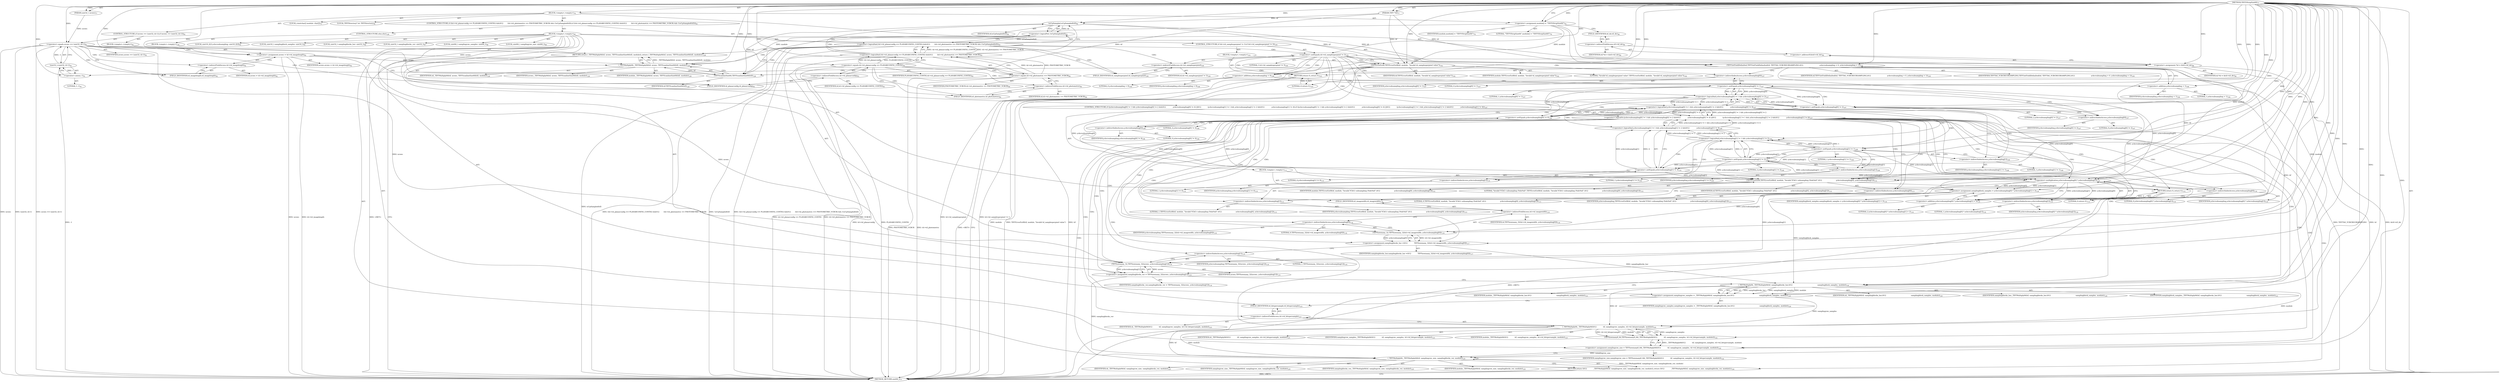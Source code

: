 digraph "TIFFVStripSize64" {  
"11033" [label = <(METHOD,TIFFVStripSize64)<SUB>77</SUB>> ]
"11034" [label = <(PARAM,TIFF *tif)<SUB>77</SUB>> ]
"11035" [label = <(PARAM,uint32_t nrows)<SUB>77</SUB>> ]
"11036" [label = <(BLOCK,&lt;empty&gt;,&lt;empty&gt;)<SUB>78</SUB>> ]
"11037" [label = <(LOCAL,constchar[] module: char[])<SUB>79</SUB>> ]
"11038" [label = <(&lt;operator&gt;.assignment,module[] = &quot;TIFFVStripSize64&quot;)<SUB>79</SUB>> ]
"11039" [label = <(IDENTIFIER,module,module[] = &quot;TIFFVStripSize64&quot;)<SUB>79</SUB>> ]
"11040" [label = <(LITERAL,&quot;TIFFVStripSize64&quot;,module[] = &quot;TIFFVStripSize64&quot;)<SUB>79</SUB>> ]
"11041" [label = <(LOCAL,TIFFDirectory* td: TIFFDirectory)<SUB>80</SUB>> ]
"11042" [label = <(&lt;operator&gt;.assignment,*td = &amp;tif-&gt;tif_dir)<SUB>80</SUB>> ]
"11043" [label = <(IDENTIFIER,td,*td = &amp;tif-&gt;tif_dir)<SUB>80</SUB>> ]
"11044" [label = <(&lt;operator&gt;.addressOf,&amp;tif-&gt;tif_dir)<SUB>80</SUB>> ]
"11045" [label = <(&lt;operator&gt;.indirectFieldAccess,tif-&gt;tif_dir)<SUB>80</SUB>> ]
"11046" [label = <(IDENTIFIER,tif,*td = &amp;tif-&gt;tif_dir)<SUB>80</SUB>> ]
"11047" [label = <(FIELD_IDENTIFIER,tif_dir,tif_dir)<SUB>80</SUB>> ]
"11048" [label = <(CONTROL_STRUCTURE,if (nrows == (uint32_t)(-1)),if (nrows == (uint32_t)(-1)))<SUB>81</SUB>> ]
"11049" [label = <(&lt;operator&gt;.equals,nrows == (uint32_t)(-1))<SUB>81</SUB>> ]
"11050" [label = <(IDENTIFIER,nrows,nrows == (uint32_t)(-1))<SUB>81</SUB>> ]
"11051" [label = <(uint32_t,(uint32_t)(-1))<SUB>81</SUB>> ]
"11052" [label = <(&lt;operator&gt;.minus,-1)<SUB>81</SUB>> ]
"11053" [label = <(LITERAL,1,-1)<SUB>81</SUB>> ]
"11054" [label = <(BLOCK,&lt;empty&gt;,&lt;empty&gt;)<SUB>82</SUB>> ]
"11055" [label = <(&lt;operator&gt;.assignment,nrows = td-&gt;td_imagelength)<SUB>82</SUB>> ]
"11056" [label = <(IDENTIFIER,nrows,nrows = td-&gt;td_imagelength)<SUB>82</SUB>> ]
"11057" [label = <(&lt;operator&gt;.indirectFieldAccess,td-&gt;td_imagelength)<SUB>82</SUB>> ]
"11058" [label = <(IDENTIFIER,td,nrows = td-&gt;td_imagelength)<SUB>82</SUB>> ]
"11059" [label = <(FIELD_IDENTIFIER,td_imagelength,td_imagelength)<SUB>82</SUB>> ]
"11060" [label = <(CONTROL_STRUCTURE,if ((td-&gt;td_planarconfig == PLANARCONFIG_CONTIG) &amp;&amp;\012        (td-&gt;td_photometric == PHOTOMETRIC_YCBCR) &amp;&amp; (!isUpSampled(tif))),if ((td-&gt;td_planarconfig == PLANARCONFIG_CONTIG) &amp;&amp;\012        (td-&gt;td_photometric == PHOTOMETRIC_YCBCR) &amp;&amp; (!isUpSampled(tif))))<SUB>83</SUB>> ]
"11061" [label = <(&lt;operator&gt;.logicalAnd,(td-&gt;td_planarconfig == PLANARCONFIG_CONTIG) &amp;&amp;\012        (td-&gt;td_photometric == PHOTOMETRIC_YCBCR) &amp;&amp; (!isUpSampled(tif)))<SUB>83</SUB>> ]
"11062" [label = <(&lt;operator&gt;.logicalAnd,(td-&gt;td_planarconfig == PLANARCONFIG_CONTIG) &amp;&amp;\012        (td-&gt;td_photometric == PHOTOMETRIC_YCBCR))<SUB>83</SUB>> ]
"11063" [label = <(&lt;operator&gt;.equals,td-&gt;td_planarconfig == PLANARCONFIG_CONTIG)<SUB>83</SUB>> ]
"11064" [label = <(&lt;operator&gt;.indirectFieldAccess,td-&gt;td_planarconfig)<SUB>83</SUB>> ]
"11065" [label = <(IDENTIFIER,td,td-&gt;td_planarconfig == PLANARCONFIG_CONTIG)<SUB>83</SUB>> ]
"11066" [label = <(FIELD_IDENTIFIER,td_planarconfig,td_planarconfig)<SUB>83</SUB>> ]
"11067" [label = <(IDENTIFIER,PLANARCONFIG_CONTIG,td-&gt;td_planarconfig == PLANARCONFIG_CONTIG)<SUB>83</SUB>> ]
"11068" [label = <(&lt;operator&gt;.equals,td-&gt;td_photometric == PHOTOMETRIC_YCBCR)<SUB>84</SUB>> ]
"11069" [label = <(&lt;operator&gt;.indirectFieldAccess,td-&gt;td_photometric)<SUB>84</SUB>> ]
"11070" [label = <(IDENTIFIER,td,td-&gt;td_photometric == PHOTOMETRIC_YCBCR)<SUB>84</SUB>> ]
"11071" [label = <(FIELD_IDENTIFIER,td_photometric,td_photometric)<SUB>84</SUB>> ]
"11072" [label = <(IDENTIFIER,PHOTOMETRIC_YCBCR,td-&gt;td_photometric == PHOTOMETRIC_YCBCR)<SUB>84</SUB>> ]
"11073" [label = <(&lt;operator&gt;.logicalNot,!isUpSampled(tif))<SUB>84</SUB>> ]
"11074" [label = <(isUpSampled,isUpSampled(tif))<SUB>84</SUB>> ]
"11075" [label = <(IDENTIFIER,tif,isUpSampled(tif))<SUB>84</SUB>> ]
"11076" [label = <(BLOCK,&lt;empty&gt;,&lt;empty&gt;)<SUB>85</SUB>> ]
"11077" [label = <(LOCAL,uint16_t[2] ycbcrsubsampling: uint16_t[2])<SUB>94</SUB>> ]
"11078" [label = <(LOCAL,uint16_t samplingblock_samples: uint16_t)<SUB>95</SUB>> ]
"11079" [label = <(LOCAL,uint32_t samplingblocks_hor: uint32_t)<SUB>96</SUB>> ]
"11080" [label = <(LOCAL,uint32_t samplingblocks_ver: uint32_t)<SUB>97</SUB>> ]
"11081" [label = <(LOCAL,uint64_t samplingrow_samples: uint64_t)<SUB>98</SUB>> ]
"11082" [label = <(LOCAL,uint64_t samplingrow_size: uint64_t)<SUB>99</SUB>> ]
"11083" [label = <(CONTROL_STRUCTURE,if (td-&gt;td_samplesperpixel != 3),if (td-&gt;td_samplesperpixel != 3))<SUB>100</SUB>> ]
"11084" [label = <(&lt;operator&gt;.notEquals,td-&gt;td_samplesperpixel != 3)<SUB>100</SUB>> ]
"11085" [label = <(&lt;operator&gt;.indirectFieldAccess,td-&gt;td_samplesperpixel)<SUB>100</SUB>> ]
"11086" [label = <(IDENTIFIER,td,td-&gt;td_samplesperpixel != 3)<SUB>100</SUB>> ]
"11087" [label = <(FIELD_IDENTIFIER,td_samplesperpixel,td_samplesperpixel)<SUB>100</SUB>> ]
"11088" [label = <(LITERAL,3,td-&gt;td_samplesperpixel != 3)<SUB>100</SUB>> ]
"11089" [label = <(BLOCK,&lt;empty&gt;,&lt;empty&gt;)<SUB>101</SUB>> ]
"11090" [label = <(TIFFErrorExtR,TIFFErrorExtR(tif, module, &quot;Invalid td_samplesperpixel value&quot;))<SUB>102</SUB>> ]
"11091" [label = <(IDENTIFIER,tif,TIFFErrorExtR(tif, module, &quot;Invalid td_samplesperpixel value&quot;))<SUB>102</SUB>> ]
"11092" [label = <(IDENTIFIER,module,TIFFErrorExtR(tif, module, &quot;Invalid td_samplesperpixel value&quot;))<SUB>102</SUB>> ]
"11093" [label = <(LITERAL,&quot;Invalid td_samplesperpixel value&quot;,TIFFErrorExtR(tif, module, &quot;Invalid td_samplesperpixel value&quot;))<SUB>102</SUB>> ]
"11094" [label = <(RETURN,return 0;,return 0;)<SUB>103</SUB>> ]
"11095" [label = <(LITERAL,0,return 0;)<SUB>103</SUB>> ]
"11096" [label = <(TIFFGetFieldDefaulted,TIFFGetFieldDefaulted(tif, TIFFTAG_YCBCRSUBSAMPLING,\012                              ycbcrsubsampling + 0, ycbcrsubsampling + 1))<SUB>105</SUB>> ]
"11097" [label = <(IDENTIFIER,tif,TIFFGetFieldDefaulted(tif, TIFFTAG_YCBCRSUBSAMPLING,\012                              ycbcrsubsampling + 0, ycbcrsubsampling + 1))<SUB>105</SUB>> ]
"11098" [label = <(IDENTIFIER,TIFFTAG_YCBCRSUBSAMPLING,TIFFGetFieldDefaulted(tif, TIFFTAG_YCBCRSUBSAMPLING,\012                              ycbcrsubsampling + 0, ycbcrsubsampling + 1))<SUB>105</SUB>> ]
"11099" [label = <(&lt;operator&gt;.addition,ycbcrsubsampling + 0)<SUB>106</SUB>> ]
"11100" [label = <(IDENTIFIER,ycbcrsubsampling,ycbcrsubsampling + 0)<SUB>106</SUB>> ]
"11101" [label = <(LITERAL,0,ycbcrsubsampling + 0)<SUB>106</SUB>> ]
"11102" [label = <(&lt;operator&gt;.addition,ycbcrsubsampling + 1)<SUB>106</SUB>> ]
"11103" [label = <(IDENTIFIER,ycbcrsubsampling,ycbcrsubsampling + 1)<SUB>106</SUB>> ]
"11104" [label = <(LITERAL,1,ycbcrsubsampling + 1)<SUB>106</SUB>> ]
"11105" [label = <(CONTROL_STRUCTURE,if ((ycbcrsubsampling[0] != 1 &amp;&amp; ycbcrsubsampling[0] != 2 &amp;&amp;\012             ycbcrsubsampling[0] != 4) ||\012            (ycbcrsubsampling[1] != 1 &amp;&amp; ycbcrsubsampling[1] != 2 &amp;&amp;\012             ycbcrsubsampling[1] != 4)),if ((ycbcrsubsampling[0] != 1 &amp;&amp; ycbcrsubsampling[0] != 2 &amp;&amp;\012             ycbcrsubsampling[0] != 4) ||\012            (ycbcrsubsampling[1] != 1 &amp;&amp; ycbcrsubsampling[1] != 2 &amp;&amp;\012             ycbcrsubsampling[1] != 4)))<SUB>107</SUB>> ]
"11106" [label = <(&lt;operator&gt;.logicalOr,(ycbcrsubsampling[0] != 1 &amp;&amp; ycbcrsubsampling[0] != 2 &amp;&amp;\012             ycbcrsubsampling[0] != 4) ||\012            (ycbcrsubsampling[1] != 1 &amp;&amp; ycbcrsubsampling[1] != 2 &amp;&amp;\012             ycbcrsubsampling[1] != 4))<SUB>107</SUB>> ]
"11107" [label = <(&lt;operator&gt;.logicalAnd,ycbcrsubsampling[0] != 1 &amp;&amp; ycbcrsubsampling[0] != 2 &amp;&amp;\012             ycbcrsubsampling[0] != 4)<SUB>107</SUB>> ]
"11108" [label = <(&lt;operator&gt;.logicalAnd,ycbcrsubsampling[0] != 1 &amp;&amp; ycbcrsubsampling[0] != 2)<SUB>107</SUB>> ]
"11109" [label = <(&lt;operator&gt;.notEquals,ycbcrsubsampling[0] != 1)<SUB>107</SUB>> ]
"11110" [label = <(&lt;operator&gt;.indirectIndexAccess,ycbcrsubsampling[0])<SUB>107</SUB>> ]
"11111" [label = <(IDENTIFIER,ycbcrsubsampling,ycbcrsubsampling[0] != 1)<SUB>107</SUB>> ]
"11112" [label = <(LITERAL,0,ycbcrsubsampling[0] != 1)<SUB>107</SUB>> ]
"11113" [label = <(LITERAL,1,ycbcrsubsampling[0] != 1)<SUB>107</SUB>> ]
"11114" [label = <(&lt;operator&gt;.notEquals,ycbcrsubsampling[0] != 2)<SUB>107</SUB>> ]
"11115" [label = <(&lt;operator&gt;.indirectIndexAccess,ycbcrsubsampling[0])<SUB>107</SUB>> ]
"11116" [label = <(IDENTIFIER,ycbcrsubsampling,ycbcrsubsampling[0] != 2)<SUB>107</SUB>> ]
"11117" [label = <(LITERAL,0,ycbcrsubsampling[0] != 2)<SUB>107</SUB>> ]
"11118" [label = <(LITERAL,2,ycbcrsubsampling[0] != 2)<SUB>107</SUB>> ]
"11119" [label = <(&lt;operator&gt;.notEquals,ycbcrsubsampling[0] != 4)<SUB>108</SUB>> ]
"11120" [label = <(&lt;operator&gt;.indirectIndexAccess,ycbcrsubsampling[0])<SUB>108</SUB>> ]
"11121" [label = <(IDENTIFIER,ycbcrsubsampling,ycbcrsubsampling[0] != 4)<SUB>108</SUB>> ]
"11122" [label = <(LITERAL,0,ycbcrsubsampling[0] != 4)<SUB>108</SUB>> ]
"11123" [label = <(LITERAL,4,ycbcrsubsampling[0] != 4)<SUB>108</SUB>> ]
"11124" [label = <(&lt;operator&gt;.logicalAnd,ycbcrsubsampling[1] != 1 &amp;&amp; ycbcrsubsampling[1] != 2 &amp;&amp;\012             ycbcrsubsampling[1] != 4)<SUB>109</SUB>> ]
"11125" [label = <(&lt;operator&gt;.logicalAnd,ycbcrsubsampling[1] != 1 &amp;&amp; ycbcrsubsampling[1] != 2)<SUB>109</SUB>> ]
"11126" [label = <(&lt;operator&gt;.notEquals,ycbcrsubsampling[1] != 1)<SUB>109</SUB>> ]
"11127" [label = <(&lt;operator&gt;.indirectIndexAccess,ycbcrsubsampling[1])<SUB>109</SUB>> ]
"11128" [label = <(IDENTIFIER,ycbcrsubsampling,ycbcrsubsampling[1] != 1)<SUB>109</SUB>> ]
"11129" [label = <(LITERAL,1,ycbcrsubsampling[1] != 1)<SUB>109</SUB>> ]
"11130" [label = <(LITERAL,1,ycbcrsubsampling[1] != 1)<SUB>109</SUB>> ]
"11131" [label = <(&lt;operator&gt;.notEquals,ycbcrsubsampling[1] != 2)<SUB>109</SUB>> ]
"11132" [label = <(&lt;operator&gt;.indirectIndexAccess,ycbcrsubsampling[1])<SUB>109</SUB>> ]
"11133" [label = <(IDENTIFIER,ycbcrsubsampling,ycbcrsubsampling[1] != 2)<SUB>109</SUB>> ]
"11134" [label = <(LITERAL,1,ycbcrsubsampling[1] != 2)<SUB>109</SUB>> ]
"11135" [label = <(LITERAL,2,ycbcrsubsampling[1] != 2)<SUB>109</SUB>> ]
"11136" [label = <(&lt;operator&gt;.notEquals,ycbcrsubsampling[1] != 4)<SUB>110</SUB>> ]
"11137" [label = <(&lt;operator&gt;.indirectIndexAccess,ycbcrsubsampling[1])<SUB>110</SUB>> ]
"11138" [label = <(IDENTIFIER,ycbcrsubsampling,ycbcrsubsampling[1] != 4)<SUB>110</SUB>> ]
"11139" [label = <(LITERAL,1,ycbcrsubsampling[1] != 4)<SUB>110</SUB>> ]
"11140" [label = <(LITERAL,4,ycbcrsubsampling[1] != 4)<SUB>110</SUB>> ]
"11141" [label = <(BLOCK,&lt;empty&gt;,&lt;empty&gt;)<SUB>111</SUB>> ]
"11142" [label = <(TIFFErrorExtR,TIFFErrorExtR(tif, module, &quot;Invalid YCbCr subsampling (%dx%d)&quot;,\012                          ycbcrsubsampling[0], ycbcrsubsampling[1]))<SUB>112</SUB>> ]
"11143" [label = <(IDENTIFIER,tif,TIFFErrorExtR(tif, module, &quot;Invalid YCbCr subsampling (%dx%d)&quot;,\012                          ycbcrsubsampling[0], ycbcrsubsampling[1]))<SUB>112</SUB>> ]
"11144" [label = <(IDENTIFIER,module,TIFFErrorExtR(tif, module, &quot;Invalid YCbCr subsampling (%dx%d)&quot;,\012                          ycbcrsubsampling[0], ycbcrsubsampling[1]))<SUB>112</SUB>> ]
"11145" [label = <(LITERAL,&quot;Invalid YCbCr subsampling (%dx%d)&quot;,TIFFErrorExtR(tif, module, &quot;Invalid YCbCr subsampling (%dx%d)&quot;,\012                          ycbcrsubsampling[0], ycbcrsubsampling[1]))<SUB>112</SUB>> ]
"11146" [label = <(&lt;operator&gt;.indirectIndexAccess,ycbcrsubsampling[0])<SUB>113</SUB>> ]
"11147" [label = <(IDENTIFIER,ycbcrsubsampling,TIFFErrorExtR(tif, module, &quot;Invalid YCbCr subsampling (%dx%d)&quot;,\012                          ycbcrsubsampling[0], ycbcrsubsampling[1]))<SUB>113</SUB>> ]
"11148" [label = <(LITERAL,0,TIFFErrorExtR(tif, module, &quot;Invalid YCbCr subsampling (%dx%d)&quot;,\012                          ycbcrsubsampling[0], ycbcrsubsampling[1]))<SUB>113</SUB>> ]
"11149" [label = <(&lt;operator&gt;.indirectIndexAccess,ycbcrsubsampling[1])<SUB>113</SUB>> ]
"11150" [label = <(IDENTIFIER,ycbcrsubsampling,TIFFErrorExtR(tif, module, &quot;Invalid YCbCr subsampling (%dx%d)&quot;,\012                          ycbcrsubsampling[0], ycbcrsubsampling[1]))<SUB>113</SUB>> ]
"11151" [label = <(LITERAL,1,TIFFErrorExtR(tif, module, &quot;Invalid YCbCr subsampling (%dx%d)&quot;,\012                          ycbcrsubsampling[0], ycbcrsubsampling[1]))<SUB>113</SUB>> ]
"11152" [label = <(RETURN,return 0;,return 0;)<SUB>114</SUB>> ]
"11153" [label = <(LITERAL,0,return 0;)<SUB>114</SUB>> ]
"11154" [label = <(&lt;operator&gt;.assignment,samplingblock_samples = ycbcrsubsampling[0] * ycbcrsubsampling[1] + 2)<SUB>116</SUB>> ]
"11155" [label = <(IDENTIFIER,samplingblock_samples,samplingblock_samples = ycbcrsubsampling[0] * ycbcrsubsampling[1] + 2)<SUB>116</SUB>> ]
"11156" [label = <(&lt;operator&gt;.addition,ycbcrsubsampling[0] * ycbcrsubsampling[1] + 2)<SUB>116</SUB>> ]
"11157" [label = <(&lt;operator&gt;.multiplication,ycbcrsubsampling[0] * ycbcrsubsampling[1])<SUB>116</SUB>> ]
"11158" [label = <(&lt;operator&gt;.indirectIndexAccess,ycbcrsubsampling[0])<SUB>116</SUB>> ]
"11159" [label = <(IDENTIFIER,ycbcrsubsampling,ycbcrsubsampling[0] * ycbcrsubsampling[1])<SUB>116</SUB>> ]
"11160" [label = <(LITERAL,0,ycbcrsubsampling[0] * ycbcrsubsampling[1])<SUB>116</SUB>> ]
"11161" [label = <(&lt;operator&gt;.indirectIndexAccess,ycbcrsubsampling[1])<SUB>116</SUB>> ]
"11162" [label = <(IDENTIFIER,ycbcrsubsampling,ycbcrsubsampling[0] * ycbcrsubsampling[1])<SUB>116</SUB>> ]
"11163" [label = <(LITERAL,1,ycbcrsubsampling[0] * ycbcrsubsampling[1])<SUB>116</SUB>> ]
"11164" [label = <(LITERAL,2,ycbcrsubsampling[0] * ycbcrsubsampling[1] + 2)<SUB>116</SUB>> ]
"11165" [label = <(&lt;operator&gt;.assignment,samplingblocks_hor =\012            TIFFhowmany_32(td-&gt;td_imagewidth, ycbcrsubsampling[0]))<SUB>117</SUB>> ]
"11166" [label = <(IDENTIFIER,samplingblocks_hor,samplingblocks_hor =\012            TIFFhowmany_32(td-&gt;td_imagewidth, ycbcrsubsampling[0]))<SUB>117</SUB>> ]
"11167" [label = <(TIFFhowmany_32,TIFFhowmany_32(td-&gt;td_imagewidth, ycbcrsubsampling[0]))<SUB>118</SUB>> ]
"11168" [label = <(&lt;operator&gt;.indirectFieldAccess,td-&gt;td_imagewidth)<SUB>118</SUB>> ]
"11169" [label = <(IDENTIFIER,td,TIFFhowmany_32(td-&gt;td_imagewidth, ycbcrsubsampling[0]))<SUB>118</SUB>> ]
"11170" [label = <(FIELD_IDENTIFIER,td_imagewidth,td_imagewidth)<SUB>118</SUB>> ]
"11171" [label = <(&lt;operator&gt;.indirectIndexAccess,ycbcrsubsampling[0])<SUB>118</SUB>> ]
"11172" [label = <(IDENTIFIER,ycbcrsubsampling,TIFFhowmany_32(td-&gt;td_imagewidth, ycbcrsubsampling[0]))<SUB>118</SUB>> ]
"11173" [label = <(LITERAL,0,TIFFhowmany_32(td-&gt;td_imagewidth, ycbcrsubsampling[0]))<SUB>118</SUB>> ]
"11174" [label = <(&lt;operator&gt;.assignment,samplingblocks_ver = TIFFhowmany_32(nrows, ycbcrsubsampling[1]))<SUB>119</SUB>> ]
"11175" [label = <(IDENTIFIER,samplingblocks_ver,samplingblocks_ver = TIFFhowmany_32(nrows, ycbcrsubsampling[1]))<SUB>119</SUB>> ]
"11176" [label = <(TIFFhowmany_32,TIFFhowmany_32(nrows, ycbcrsubsampling[1]))<SUB>119</SUB>> ]
"11177" [label = <(IDENTIFIER,nrows,TIFFhowmany_32(nrows, ycbcrsubsampling[1]))<SUB>119</SUB>> ]
"11178" [label = <(&lt;operator&gt;.indirectIndexAccess,ycbcrsubsampling[1])<SUB>119</SUB>> ]
"11179" [label = <(IDENTIFIER,ycbcrsubsampling,TIFFhowmany_32(nrows, ycbcrsubsampling[1]))<SUB>119</SUB>> ]
"11180" [label = <(LITERAL,1,TIFFhowmany_32(nrows, ycbcrsubsampling[1]))<SUB>119</SUB>> ]
"11181" [label = <(&lt;operator&gt;.assignment,samplingrow_samples = _TIFFMultiply64(tif, samplingblocks_hor,\012                                              samplingblock_samples, module))<SUB>120</SUB>> ]
"11182" [label = <(IDENTIFIER,samplingrow_samples,samplingrow_samples = _TIFFMultiply64(tif, samplingblocks_hor,\012                                              samplingblock_samples, module))<SUB>120</SUB>> ]
"11183" [label = <(_TIFFMultiply64,_TIFFMultiply64(tif, samplingblocks_hor,\012                                              samplingblock_samples, module))<SUB>120</SUB>> ]
"11184" [label = <(IDENTIFIER,tif,_TIFFMultiply64(tif, samplingblocks_hor,\012                                              samplingblock_samples, module))<SUB>120</SUB>> ]
"11185" [label = <(IDENTIFIER,samplingblocks_hor,_TIFFMultiply64(tif, samplingblocks_hor,\012                                              samplingblock_samples, module))<SUB>120</SUB>> ]
"11186" [label = <(IDENTIFIER,samplingblock_samples,_TIFFMultiply64(tif, samplingblocks_hor,\012                                              samplingblock_samples, module))<SUB>121</SUB>> ]
"11187" [label = <(IDENTIFIER,module,_TIFFMultiply64(tif, samplingblocks_hor,\012                                              samplingblock_samples, module))<SUB>121</SUB>> ]
"11188" [label = <(&lt;operator&gt;.assignment,samplingrow_size = TIFFhowmany8_64(_TIFFMultiply64(\012            tif, samplingrow_samples, td-&gt;td_bitspersample, module)))<SUB>122</SUB>> ]
"11189" [label = <(IDENTIFIER,samplingrow_size,samplingrow_size = TIFFhowmany8_64(_TIFFMultiply64(\012            tif, samplingrow_samples, td-&gt;td_bitspersample, module)))<SUB>122</SUB>> ]
"11190" [label = <(TIFFhowmany8_64,TIFFhowmany8_64(_TIFFMultiply64(\012            tif, samplingrow_samples, td-&gt;td_bitspersample, module)))<SUB>122</SUB>> ]
"11191" [label = <(_TIFFMultiply64,_TIFFMultiply64(\012            tif, samplingrow_samples, td-&gt;td_bitspersample, module))<SUB>122</SUB>> ]
"11192" [label = <(IDENTIFIER,tif,_TIFFMultiply64(\012            tif, samplingrow_samples, td-&gt;td_bitspersample, module))<SUB>123</SUB>> ]
"11193" [label = <(IDENTIFIER,samplingrow_samples,_TIFFMultiply64(\012            tif, samplingrow_samples, td-&gt;td_bitspersample, module))<SUB>123</SUB>> ]
"11194" [label = <(&lt;operator&gt;.indirectFieldAccess,td-&gt;td_bitspersample)<SUB>123</SUB>> ]
"11195" [label = <(IDENTIFIER,td,_TIFFMultiply64(\012            tif, samplingrow_samples, td-&gt;td_bitspersample, module))<SUB>123</SUB>> ]
"11196" [label = <(FIELD_IDENTIFIER,td_bitspersample,td_bitspersample)<SUB>123</SUB>> ]
"11197" [label = <(IDENTIFIER,module,_TIFFMultiply64(\012            tif, samplingrow_samples, td-&gt;td_bitspersample, module))<SUB>123</SUB>> ]
"11198" [label = <(RETURN,return (\012            _TIFFMultiply64(tif, samplingrow_size, samplingblocks_ver, module));,return (\012            _TIFFMultiply64(tif, samplingrow_size, samplingblocks_ver, module));)<SUB>124</SUB>> ]
"11199" [label = <(_TIFFMultiply64,_TIFFMultiply64(tif, samplingrow_size, samplingblocks_ver, module))<SUB>125</SUB>> ]
"11200" [label = <(IDENTIFIER,tif,_TIFFMultiply64(tif, samplingrow_size, samplingblocks_ver, module))<SUB>125</SUB>> ]
"11201" [label = <(IDENTIFIER,samplingrow_size,_TIFFMultiply64(tif, samplingrow_size, samplingblocks_ver, module))<SUB>125</SUB>> ]
"11202" [label = <(IDENTIFIER,samplingblocks_ver,_TIFFMultiply64(tif, samplingrow_size, samplingblocks_ver, module))<SUB>125</SUB>> ]
"11203" [label = <(IDENTIFIER,module,_TIFFMultiply64(tif, samplingrow_size, samplingblocks_ver, module))<SUB>125</SUB>> ]
"11204" [label = <(CONTROL_STRUCTURE,else,else)<SUB>128</SUB>> ]
"11205" [label = <(BLOCK,&lt;empty&gt;,&lt;empty&gt;)<SUB>128</SUB>> ]
"11206" [label = <(RETURN,return (_TIFFMultiply64(tif, nrows, TIFFScanlineSize64(tif), module));,return (_TIFFMultiply64(tif, nrows, TIFFScanlineSize64(tif), module));)<SUB>128</SUB>> ]
"11207" [label = <(_TIFFMultiply64,_TIFFMultiply64(tif, nrows, TIFFScanlineSize64(tif), module))<SUB>128</SUB>> ]
"11208" [label = <(IDENTIFIER,tif,_TIFFMultiply64(tif, nrows, TIFFScanlineSize64(tif), module))<SUB>128</SUB>> ]
"11209" [label = <(IDENTIFIER,nrows,_TIFFMultiply64(tif, nrows, TIFFScanlineSize64(tif), module))<SUB>128</SUB>> ]
"11210" [label = <(TIFFScanlineSize64,TIFFScanlineSize64(tif))<SUB>128</SUB>> ]
"11211" [label = <(IDENTIFIER,tif,TIFFScanlineSize64(tif))<SUB>128</SUB>> ]
"11212" [label = <(IDENTIFIER,module,_TIFFMultiply64(tif, nrows, TIFFScanlineSize64(tif), module))<SUB>128</SUB>> ]
"11213" [label = <(METHOD_RETURN,uint64_t)<SUB>77</SUB>> ]
  "11033" -> "11034"  [ label = "AST: "] 
  "11033" -> "11035"  [ label = "AST: "] 
  "11033" -> "11036"  [ label = "AST: "] 
  "11033" -> "11213"  [ label = "AST: "] 
  "11036" -> "11037"  [ label = "AST: "] 
  "11036" -> "11038"  [ label = "AST: "] 
  "11036" -> "11041"  [ label = "AST: "] 
  "11036" -> "11042"  [ label = "AST: "] 
  "11036" -> "11048"  [ label = "AST: "] 
  "11036" -> "11060"  [ label = "AST: "] 
  "11038" -> "11039"  [ label = "AST: "] 
  "11038" -> "11040"  [ label = "AST: "] 
  "11042" -> "11043"  [ label = "AST: "] 
  "11042" -> "11044"  [ label = "AST: "] 
  "11044" -> "11045"  [ label = "AST: "] 
  "11045" -> "11046"  [ label = "AST: "] 
  "11045" -> "11047"  [ label = "AST: "] 
  "11048" -> "11049"  [ label = "AST: "] 
  "11048" -> "11054"  [ label = "AST: "] 
  "11049" -> "11050"  [ label = "AST: "] 
  "11049" -> "11051"  [ label = "AST: "] 
  "11051" -> "11052"  [ label = "AST: "] 
  "11052" -> "11053"  [ label = "AST: "] 
  "11054" -> "11055"  [ label = "AST: "] 
  "11055" -> "11056"  [ label = "AST: "] 
  "11055" -> "11057"  [ label = "AST: "] 
  "11057" -> "11058"  [ label = "AST: "] 
  "11057" -> "11059"  [ label = "AST: "] 
  "11060" -> "11061"  [ label = "AST: "] 
  "11060" -> "11076"  [ label = "AST: "] 
  "11060" -> "11204"  [ label = "AST: "] 
  "11061" -> "11062"  [ label = "AST: "] 
  "11061" -> "11073"  [ label = "AST: "] 
  "11062" -> "11063"  [ label = "AST: "] 
  "11062" -> "11068"  [ label = "AST: "] 
  "11063" -> "11064"  [ label = "AST: "] 
  "11063" -> "11067"  [ label = "AST: "] 
  "11064" -> "11065"  [ label = "AST: "] 
  "11064" -> "11066"  [ label = "AST: "] 
  "11068" -> "11069"  [ label = "AST: "] 
  "11068" -> "11072"  [ label = "AST: "] 
  "11069" -> "11070"  [ label = "AST: "] 
  "11069" -> "11071"  [ label = "AST: "] 
  "11073" -> "11074"  [ label = "AST: "] 
  "11074" -> "11075"  [ label = "AST: "] 
  "11076" -> "11077"  [ label = "AST: "] 
  "11076" -> "11078"  [ label = "AST: "] 
  "11076" -> "11079"  [ label = "AST: "] 
  "11076" -> "11080"  [ label = "AST: "] 
  "11076" -> "11081"  [ label = "AST: "] 
  "11076" -> "11082"  [ label = "AST: "] 
  "11076" -> "11083"  [ label = "AST: "] 
  "11076" -> "11096"  [ label = "AST: "] 
  "11076" -> "11105"  [ label = "AST: "] 
  "11076" -> "11154"  [ label = "AST: "] 
  "11076" -> "11165"  [ label = "AST: "] 
  "11076" -> "11174"  [ label = "AST: "] 
  "11076" -> "11181"  [ label = "AST: "] 
  "11076" -> "11188"  [ label = "AST: "] 
  "11076" -> "11198"  [ label = "AST: "] 
  "11083" -> "11084"  [ label = "AST: "] 
  "11083" -> "11089"  [ label = "AST: "] 
  "11084" -> "11085"  [ label = "AST: "] 
  "11084" -> "11088"  [ label = "AST: "] 
  "11085" -> "11086"  [ label = "AST: "] 
  "11085" -> "11087"  [ label = "AST: "] 
  "11089" -> "11090"  [ label = "AST: "] 
  "11089" -> "11094"  [ label = "AST: "] 
  "11090" -> "11091"  [ label = "AST: "] 
  "11090" -> "11092"  [ label = "AST: "] 
  "11090" -> "11093"  [ label = "AST: "] 
  "11094" -> "11095"  [ label = "AST: "] 
  "11096" -> "11097"  [ label = "AST: "] 
  "11096" -> "11098"  [ label = "AST: "] 
  "11096" -> "11099"  [ label = "AST: "] 
  "11096" -> "11102"  [ label = "AST: "] 
  "11099" -> "11100"  [ label = "AST: "] 
  "11099" -> "11101"  [ label = "AST: "] 
  "11102" -> "11103"  [ label = "AST: "] 
  "11102" -> "11104"  [ label = "AST: "] 
  "11105" -> "11106"  [ label = "AST: "] 
  "11105" -> "11141"  [ label = "AST: "] 
  "11106" -> "11107"  [ label = "AST: "] 
  "11106" -> "11124"  [ label = "AST: "] 
  "11107" -> "11108"  [ label = "AST: "] 
  "11107" -> "11119"  [ label = "AST: "] 
  "11108" -> "11109"  [ label = "AST: "] 
  "11108" -> "11114"  [ label = "AST: "] 
  "11109" -> "11110"  [ label = "AST: "] 
  "11109" -> "11113"  [ label = "AST: "] 
  "11110" -> "11111"  [ label = "AST: "] 
  "11110" -> "11112"  [ label = "AST: "] 
  "11114" -> "11115"  [ label = "AST: "] 
  "11114" -> "11118"  [ label = "AST: "] 
  "11115" -> "11116"  [ label = "AST: "] 
  "11115" -> "11117"  [ label = "AST: "] 
  "11119" -> "11120"  [ label = "AST: "] 
  "11119" -> "11123"  [ label = "AST: "] 
  "11120" -> "11121"  [ label = "AST: "] 
  "11120" -> "11122"  [ label = "AST: "] 
  "11124" -> "11125"  [ label = "AST: "] 
  "11124" -> "11136"  [ label = "AST: "] 
  "11125" -> "11126"  [ label = "AST: "] 
  "11125" -> "11131"  [ label = "AST: "] 
  "11126" -> "11127"  [ label = "AST: "] 
  "11126" -> "11130"  [ label = "AST: "] 
  "11127" -> "11128"  [ label = "AST: "] 
  "11127" -> "11129"  [ label = "AST: "] 
  "11131" -> "11132"  [ label = "AST: "] 
  "11131" -> "11135"  [ label = "AST: "] 
  "11132" -> "11133"  [ label = "AST: "] 
  "11132" -> "11134"  [ label = "AST: "] 
  "11136" -> "11137"  [ label = "AST: "] 
  "11136" -> "11140"  [ label = "AST: "] 
  "11137" -> "11138"  [ label = "AST: "] 
  "11137" -> "11139"  [ label = "AST: "] 
  "11141" -> "11142"  [ label = "AST: "] 
  "11141" -> "11152"  [ label = "AST: "] 
  "11142" -> "11143"  [ label = "AST: "] 
  "11142" -> "11144"  [ label = "AST: "] 
  "11142" -> "11145"  [ label = "AST: "] 
  "11142" -> "11146"  [ label = "AST: "] 
  "11142" -> "11149"  [ label = "AST: "] 
  "11146" -> "11147"  [ label = "AST: "] 
  "11146" -> "11148"  [ label = "AST: "] 
  "11149" -> "11150"  [ label = "AST: "] 
  "11149" -> "11151"  [ label = "AST: "] 
  "11152" -> "11153"  [ label = "AST: "] 
  "11154" -> "11155"  [ label = "AST: "] 
  "11154" -> "11156"  [ label = "AST: "] 
  "11156" -> "11157"  [ label = "AST: "] 
  "11156" -> "11164"  [ label = "AST: "] 
  "11157" -> "11158"  [ label = "AST: "] 
  "11157" -> "11161"  [ label = "AST: "] 
  "11158" -> "11159"  [ label = "AST: "] 
  "11158" -> "11160"  [ label = "AST: "] 
  "11161" -> "11162"  [ label = "AST: "] 
  "11161" -> "11163"  [ label = "AST: "] 
  "11165" -> "11166"  [ label = "AST: "] 
  "11165" -> "11167"  [ label = "AST: "] 
  "11167" -> "11168"  [ label = "AST: "] 
  "11167" -> "11171"  [ label = "AST: "] 
  "11168" -> "11169"  [ label = "AST: "] 
  "11168" -> "11170"  [ label = "AST: "] 
  "11171" -> "11172"  [ label = "AST: "] 
  "11171" -> "11173"  [ label = "AST: "] 
  "11174" -> "11175"  [ label = "AST: "] 
  "11174" -> "11176"  [ label = "AST: "] 
  "11176" -> "11177"  [ label = "AST: "] 
  "11176" -> "11178"  [ label = "AST: "] 
  "11178" -> "11179"  [ label = "AST: "] 
  "11178" -> "11180"  [ label = "AST: "] 
  "11181" -> "11182"  [ label = "AST: "] 
  "11181" -> "11183"  [ label = "AST: "] 
  "11183" -> "11184"  [ label = "AST: "] 
  "11183" -> "11185"  [ label = "AST: "] 
  "11183" -> "11186"  [ label = "AST: "] 
  "11183" -> "11187"  [ label = "AST: "] 
  "11188" -> "11189"  [ label = "AST: "] 
  "11188" -> "11190"  [ label = "AST: "] 
  "11190" -> "11191"  [ label = "AST: "] 
  "11191" -> "11192"  [ label = "AST: "] 
  "11191" -> "11193"  [ label = "AST: "] 
  "11191" -> "11194"  [ label = "AST: "] 
  "11191" -> "11197"  [ label = "AST: "] 
  "11194" -> "11195"  [ label = "AST: "] 
  "11194" -> "11196"  [ label = "AST: "] 
  "11198" -> "11199"  [ label = "AST: "] 
  "11199" -> "11200"  [ label = "AST: "] 
  "11199" -> "11201"  [ label = "AST: "] 
  "11199" -> "11202"  [ label = "AST: "] 
  "11199" -> "11203"  [ label = "AST: "] 
  "11204" -> "11205"  [ label = "AST: "] 
  "11205" -> "11206"  [ label = "AST: "] 
  "11206" -> "11207"  [ label = "AST: "] 
  "11207" -> "11208"  [ label = "AST: "] 
  "11207" -> "11209"  [ label = "AST: "] 
  "11207" -> "11210"  [ label = "AST: "] 
  "11207" -> "11212"  [ label = "AST: "] 
  "11210" -> "11211"  [ label = "AST: "] 
  "11038" -> "11047"  [ label = "CFG: "] 
  "11042" -> "11052"  [ label = "CFG: "] 
  "11044" -> "11042"  [ label = "CFG: "] 
  "11049" -> "11059"  [ label = "CFG: "] 
  "11049" -> "11066"  [ label = "CFG: "] 
  "11061" -> "11087"  [ label = "CFG: "] 
  "11061" -> "11210"  [ label = "CFG: "] 
  "11045" -> "11044"  [ label = "CFG: "] 
  "11051" -> "11049"  [ label = "CFG: "] 
  "11055" -> "11066"  [ label = "CFG: "] 
  "11062" -> "11061"  [ label = "CFG: "] 
  "11062" -> "11074"  [ label = "CFG: "] 
  "11073" -> "11061"  [ label = "CFG: "] 
  "11096" -> "11110"  [ label = "CFG: "] 
  "11154" -> "11170"  [ label = "CFG: "] 
  "11165" -> "11178"  [ label = "CFG: "] 
  "11174" -> "11183"  [ label = "CFG: "] 
  "11181" -> "11196"  [ label = "CFG: "] 
  "11188" -> "11199"  [ label = "CFG: "] 
  "11198" -> "11213"  [ label = "CFG: "] 
  "11047" -> "11045"  [ label = "CFG: "] 
  "11052" -> "11051"  [ label = "CFG: "] 
  "11057" -> "11055"  [ label = "CFG: "] 
  "11063" -> "11062"  [ label = "CFG: "] 
  "11063" -> "11071"  [ label = "CFG: "] 
  "11068" -> "11062"  [ label = "CFG: "] 
  "11074" -> "11073"  [ label = "CFG: "] 
  "11084" -> "11090"  [ label = "CFG: "] 
  "11084" -> "11099"  [ label = "CFG: "] 
  "11099" -> "11102"  [ label = "CFG: "] 
  "11102" -> "11096"  [ label = "CFG: "] 
  "11106" -> "11146"  [ label = "CFG: "] 
  "11106" -> "11158"  [ label = "CFG: "] 
  "11156" -> "11154"  [ label = "CFG: "] 
  "11167" -> "11165"  [ label = "CFG: "] 
  "11176" -> "11174"  [ label = "CFG: "] 
  "11183" -> "11181"  [ label = "CFG: "] 
  "11190" -> "11188"  [ label = "CFG: "] 
  "11199" -> "11198"  [ label = "CFG: "] 
  "11206" -> "11213"  [ label = "CFG: "] 
  "11059" -> "11057"  [ label = "CFG: "] 
  "11064" -> "11063"  [ label = "CFG: "] 
  "11069" -> "11068"  [ label = "CFG: "] 
  "11085" -> "11084"  [ label = "CFG: "] 
  "11090" -> "11094"  [ label = "CFG: "] 
  "11094" -> "11213"  [ label = "CFG: "] 
  "11107" -> "11106"  [ label = "CFG: "] 
  "11107" -> "11127"  [ label = "CFG: "] 
  "11124" -> "11106"  [ label = "CFG: "] 
  "11142" -> "11152"  [ label = "CFG: "] 
  "11152" -> "11213"  [ label = "CFG: "] 
  "11157" -> "11156"  [ label = "CFG: "] 
  "11168" -> "11171"  [ label = "CFG: "] 
  "11171" -> "11167"  [ label = "CFG: "] 
  "11178" -> "11176"  [ label = "CFG: "] 
  "11191" -> "11190"  [ label = "CFG: "] 
  "11207" -> "11206"  [ label = "CFG: "] 
  "11066" -> "11064"  [ label = "CFG: "] 
  "11071" -> "11069"  [ label = "CFG: "] 
  "11087" -> "11085"  [ label = "CFG: "] 
  "11108" -> "11107"  [ label = "CFG: "] 
  "11108" -> "11120"  [ label = "CFG: "] 
  "11119" -> "11107"  [ label = "CFG: "] 
  "11125" -> "11124"  [ label = "CFG: "] 
  "11125" -> "11137"  [ label = "CFG: "] 
  "11136" -> "11124"  [ label = "CFG: "] 
  "11146" -> "11149"  [ label = "CFG: "] 
  "11149" -> "11142"  [ label = "CFG: "] 
  "11158" -> "11161"  [ label = "CFG: "] 
  "11161" -> "11157"  [ label = "CFG: "] 
  "11170" -> "11168"  [ label = "CFG: "] 
  "11194" -> "11191"  [ label = "CFG: "] 
  "11210" -> "11207"  [ label = "CFG: "] 
  "11109" -> "11108"  [ label = "CFG: "] 
  "11109" -> "11115"  [ label = "CFG: "] 
  "11114" -> "11108"  [ label = "CFG: "] 
  "11120" -> "11119"  [ label = "CFG: "] 
  "11126" -> "11125"  [ label = "CFG: "] 
  "11126" -> "11132"  [ label = "CFG: "] 
  "11131" -> "11125"  [ label = "CFG: "] 
  "11137" -> "11136"  [ label = "CFG: "] 
  "11196" -> "11194"  [ label = "CFG: "] 
  "11110" -> "11109"  [ label = "CFG: "] 
  "11115" -> "11114"  [ label = "CFG: "] 
  "11127" -> "11126"  [ label = "CFG: "] 
  "11132" -> "11131"  [ label = "CFG: "] 
  "11033" -> "11038"  [ label = "CFG: "] 
  "11152" -> "11213"  [ label = "DDG: &lt;RET&gt;"] 
  "11198" -> "11213"  [ label = "DDG: &lt;RET&gt;"] 
  "11206" -> "11213"  [ label = "DDG: &lt;RET&gt;"] 
  "11094" -> "11213"  [ label = "DDG: &lt;RET&gt;"] 
  "11042" -> "11213"  [ label = "DDG: td"] 
  "11042" -> "11213"  [ label = "DDG: &amp;tif-&gt;tif_dir"] 
  "11049" -> "11213"  [ label = "DDG: nrows"] 
  "11051" -> "11213"  [ label = "DDG: -1"] 
  "11049" -> "11213"  [ label = "DDG: (uint32_t)(-1)"] 
  "11049" -> "11213"  [ label = "DDG: nrows == (uint32_t)(-1)"] 
  "11055" -> "11213"  [ label = "DDG: nrows"] 
  "11055" -> "11213"  [ label = "DDG: td-&gt;td_imagelength"] 
  "11063" -> "11213"  [ label = "DDG: td-&gt;td_planarconfig"] 
  "11062" -> "11213"  [ label = "DDG: td-&gt;td_planarconfig == PLANARCONFIG_CONTIG"] 
  "11068" -> "11213"  [ label = "DDG: td-&gt;td_photometric"] 
  "11062" -> "11213"  [ label = "DDG: td-&gt;td_photometric == PHOTOMETRIC_YCBCR"] 
  "11061" -> "11213"  [ label = "DDG: (td-&gt;td_planarconfig == PLANARCONFIG_CONTIG) &amp;&amp;\012        (td-&gt;td_photometric == PHOTOMETRIC_YCBCR)"] 
  "11073" -> "11213"  [ label = "DDG: isUpSampled(tif)"] 
  "11061" -> "11213"  [ label = "DDG: !isUpSampled(tif)"] 
  "11061" -> "11213"  [ label = "DDG: (td-&gt;td_planarconfig == PLANARCONFIG_CONTIG) &amp;&amp;\012        (td-&gt;td_photometric == PHOTOMETRIC_YCBCR) &amp;&amp; (!isUpSampled(tif))"] 
  "11084" -> "11213"  [ label = "DDG: td-&gt;td_samplesperpixel"] 
  "11084" -> "11213"  [ label = "DDG: td-&gt;td_samplesperpixel != 3"] 
  "11090" -> "11213"  [ label = "DDG: tif"] 
  "11090" -> "11213"  [ label = "DDG: module"] 
  "11090" -> "11213"  [ label = "DDG: TIFFErrorExtR(tif, module, &quot;Invalid td_samplesperpixel value&quot;)"] 
  "11096" -> "11213"  [ label = "DDG: TIFFTAG_YCBCRSUBSAMPLING"] 
  "11068" -> "11213"  [ label = "DDG: PHOTOMETRIC_YCBCR"] 
  "11063" -> "11213"  [ label = "DDG: PLANARCONFIG_CONTIG"] 
  "11033" -> "11034"  [ label = "DDG: "] 
  "11033" -> "11035"  [ label = "DDG: "] 
  "11033" -> "11038"  [ label = "DDG: "] 
  "11033" -> "11042"  [ label = "DDG: "] 
  "11035" -> "11049"  [ label = "DDG: nrows"] 
  "11033" -> "11049"  [ label = "DDG: "] 
  "11051" -> "11049"  [ label = "DDG: -1"] 
  "11062" -> "11061"  [ label = "DDG: td-&gt;td_planarconfig == PLANARCONFIG_CONTIG"] 
  "11062" -> "11061"  [ label = "DDG: td-&gt;td_photometric == PHOTOMETRIC_YCBCR"] 
  "11073" -> "11061"  [ label = "DDG: isUpSampled(tif)"] 
  "11157" -> "11154"  [ label = "DDG: ycbcrsubsampling[0]"] 
  "11157" -> "11154"  [ label = "DDG: ycbcrsubsampling[1]"] 
  "11033" -> "11154"  [ label = "DDG: "] 
  "11167" -> "11165"  [ label = "DDG: td-&gt;td_imagewidth"] 
  "11167" -> "11165"  [ label = "DDG: ycbcrsubsampling[0]"] 
  "11176" -> "11174"  [ label = "DDG: nrows"] 
  "11176" -> "11174"  [ label = "DDG: ycbcrsubsampling[1]"] 
  "11183" -> "11181"  [ label = "DDG: tif"] 
  "11183" -> "11181"  [ label = "DDG: samplingblocks_hor"] 
  "11183" -> "11181"  [ label = "DDG: samplingblock_samples"] 
  "11183" -> "11181"  [ label = "DDG: module"] 
  "11190" -> "11188"  [ label = "DDG: _TIFFMultiply64(\012            tif, samplingrow_samples, td-&gt;td_bitspersample, module)"] 
  "11199" -> "11198"  [ label = "DDG: _TIFFMultiply64(tif, samplingrow_size, samplingblocks_ver, module)"] 
  "11052" -> "11051"  [ label = "DDG: 1"] 
  "11033" -> "11055"  [ label = "DDG: "] 
  "11063" -> "11062"  [ label = "DDG: td-&gt;td_planarconfig"] 
  "11063" -> "11062"  [ label = "DDG: PLANARCONFIG_CONTIG"] 
  "11068" -> "11062"  [ label = "DDG: td-&gt;td_photometric"] 
  "11068" -> "11062"  [ label = "DDG: PHOTOMETRIC_YCBCR"] 
  "11074" -> "11073"  [ label = "DDG: tif"] 
  "11074" -> "11096"  [ label = "DDG: tif"] 
  "11034" -> "11096"  [ label = "DDG: tif"] 
  "11033" -> "11096"  [ label = "DDG: "] 
  "11033" -> "11165"  [ label = "DDG: "] 
  "11033" -> "11174"  [ label = "DDG: "] 
  "11033" -> "11181"  [ label = "DDG: "] 
  "11033" -> "11188"  [ label = "DDG: "] 
  "11207" -> "11206"  [ label = "DDG: _TIFFMultiply64(tif, nrows, TIFFScanlineSize64(tif), module)"] 
  "11033" -> "11052"  [ label = "DDG: "] 
  "11033" -> "11063"  [ label = "DDG: "] 
  "11033" -> "11068"  [ label = "DDG: "] 
  "11034" -> "11074"  [ label = "DDG: tif"] 
  "11033" -> "11074"  [ label = "DDG: "] 
  "11033" -> "11084"  [ label = "DDG: "] 
  "11095" -> "11094"  [ label = "DDG: 0"] 
  "11033" -> "11094"  [ label = "DDG: "] 
  "11033" -> "11099"  [ label = "DDG: "] 
  "11033" -> "11102"  [ label = "DDG: "] 
  "11107" -> "11106"  [ label = "DDG: ycbcrsubsampling[0] != 1 &amp;&amp; ycbcrsubsampling[0] != 2"] 
  "11107" -> "11106"  [ label = "DDG: ycbcrsubsampling[0] != 4"] 
  "11124" -> "11106"  [ label = "DDG: ycbcrsubsampling[1] != 1 &amp;&amp; ycbcrsubsampling[1] != 2"] 
  "11124" -> "11106"  [ label = "DDG: ycbcrsubsampling[1] != 4"] 
  "11153" -> "11152"  [ label = "DDG: 0"] 
  "11033" -> "11152"  [ label = "DDG: "] 
  "11157" -> "11156"  [ label = "DDG: ycbcrsubsampling[0]"] 
  "11157" -> "11156"  [ label = "DDG: ycbcrsubsampling[1]"] 
  "11033" -> "11156"  [ label = "DDG: "] 
  "11157" -> "11167"  [ label = "DDG: ycbcrsubsampling[0]"] 
  "11033" -> "11167"  [ label = "DDG: "] 
  "11049" -> "11176"  [ label = "DDG: nrows"] 
  "11055" -> "11176"  [ label = "DDG: nrows"] 
  "11033" -> "11176"  [ label = "DDG: "] 
  "11157" -> "11176"  [ label = "DDG: ycbcrsubsampling[1]"] 
  "11096" -> "11183"  [ label = "DDG: tif"] 
  "11033" -> "11183"  [ label = "DDG: "] 
  "11165" -> "11183"  [ label = "DDG: samplingblocks_hor"] 
  "11154" -> "11183"  [ label = "DDG: samplingblock_samples"] 
  "11038" -> "11183"  [ label = "DDG: module"] 
  "11191" -> "11190"  [ label = "DDG: tif"] 
  "11191" -> "11190"  [ label = "DDG: samplingrow_samples"] 
  "11191" -> "11190"  [ label = "DDG: td-&gt;td_bitspersample"] 
  "11191" -> "11190"  [ label = "DDG: module"] 
  "11191" -> "11199"  [ label = "DDG: tif"] 
  "11033" -> "11199"  [ label = "DDG: "] 
  "11188" -> "11199"  [ label = "DDG: samplingrow_size"] 
  "11174" -> "11199"  [ label = "DDG: samplingblocks_ver"] 
  "11191" -> "11199"  [ label = "DDG: module"] 
  "11074" -> "11090"  [ label = "DDG: tif"] 
  "11034" -> "11090"  [ label = "DDG: tif"] 
  "11033" -> "11090"  [ label = "DDG: "] 
  "11038" -> "11090"  [ label = "DDG: module"] 
  "11033" -> "11095"  [ label = "DDG: "] 
  "11108" -> "11107"  [ label = "DDG: ycbcrsubsampling[0] != 1"] 
  "11108" -> "11107"  [ label = "DDG: ycbcrsubsampling[0] != 2"] 
  "11119" -> "11107"  [ label = "DDG: ycbcrsubsampling[0]"] 
  "11119" -> "11107"  [ label = "DDG: 4"] 
  "11125" -> "11124"  [ label = "DDG: ycbcrsubsampling[1] != 1"] 
  "11125" -> "11124"  [ label = "DDG: ycbcrsubsampling[1] != 2"] 
  "11136" -> "11124"  [ label = "DDG: ycbcrsubsampling[1]"] 
  "11136" -> "11124"  [ label = "DDG: 4"] 
  "11096" -> "11142"  [ label = "DDG: tif"] 
  "11033" -> "11142"  [ label = "DDG: "] 
  "11038" -> "11142"  [ label = "DDG: module"] 
  "11109" -> "11142"  [ label = "DDG: ycbcrsubsampling[0]"] 
  "11114" -> "11142"  [ label = "DDG: ycbcrsubsampling[0]"] 
  "11119" -> "11142"  [ label = "DDG: ycbcrsubsampling[0]"] 
  "11126" -> "11142"  [ label = "DDG: ycbcrsubsampling[1]"] 
  "11131" -> "11142"  [ label = "DDG: ycbcrsubsampling[1]"] 
  "11136" -> "11142"  [ label = "DDG: ycbcrsubsampling[1]"] 
  "11033" -> "11153"  [ label = "DDG: "] 
  "11109" -> "11157"  [ label = "DDG: ycbcrsubsampling[0]"] 
  "11114" -> "11157"  [ label = "DDG: ycbcrsubsampling[0]"] 
  "11119" -> "11157"  [ label = "DDG: ycbcrsubsampling[0]"] 
  "11033" -> "11157"  [ label = "DDG: "] 
  "11126" -> "11157"  [ label = "DDG: ycbcrsubsampling[1]"] 
  "11131" -> "11157"  [ label = "DDG: ycbcrsubsampling[1]"] 
  "11136" -> "11157"  [ label = "DDG: ycbcrsubsampling[1]"] 
  "11183" -> "11191"  [ label = "DDG: tif"] 
  "11033" -> "11191"  [ label = "DDG: "] 
  "11181" -> "11191"  [ label = "DDG: samplingrow_samples"] 
  "11183" -> "11191"  [ label = "DDG: module"] 
  "11210" -> "11207"  [ label = "DDG: tif"] 
  "11033" -> "11207"  [ label = "DDG: "] 
  "11049" -> "11207"  [ label = "DDG: nrows"] 
  "11055" -> "11207"  [ label = "DDG: nrows"] 
  "11038" -> "11207"  [ label = "DDG: module"] 
  "11109" -> "11108"  [ label = "DDG: ycbcrsubsampling[0]"] 
  "11109" -> "11108"  [ label = "DDG: 1"] 
  "11114" -> "11108"  [ label = "DDG: ycbcrsubsampling[0]"] 
  "11114" -> "11108"  [ label = "DDG: 2"] 
  "11109" -> "11119"  [ label = "DDG: ycbcrsubsampling[0]"] 
  "11114" -> "11119"  [ label = "DDG: ycbcrsubsampling[0]"] 
  "11033" -> "11119"  [ label = "DDG: "] 
  "11126" -> "11125"  [ label = "DDG: ycbcrsubsampling[1]"] 
  "11126" -> "11125"  [ label = "DDG: 1"] 
  "11131" -> "11125"  [ label = "DDG: ycbcrsubsampling[1]"] 
  "11131" -> "11125"  [ label = "DDG: 2"] 
  "11126" -> "11136"  [ label = "DDG: ycbcrsubsampling[1]"] 
  "11131" -> "11136"  [ label = "DDG: ycbcrsubsampling[1]"] 
  "11033" -> "11136"  [ label = "DDG: "] 
  "11074" -> "11210"  [ label = "DDG: tif"] 
  "11034" -> "11210"  [ label = "DDG: tif"] 
  "11033" -> "11210"  [ label = "DDG: "] 
  "11033" -> "11109"  [ label = "DDG: "] 
  "11109" -> "11114"  [ label = "DDG: ycbcrsubsampling[0]"] 
  "11033" -> "11114"  [ label = "DDG: "] 
  "11033" -> "11126"  [ label = "DDG: "] 
  "11126" -> "11131"  [ label = "DDG: ycbcrsubsampling[1]"] 
  "11033" -> "11131"  [ label = "DDG: "] 
  "11049" -> "11055"  [ label = "CDG: "] 
  "11049" -> "11059"  [ label = "CDG: "] 
  "11049" -> "11057"  [ label = "CDG: "] 
  "11061" -> "11210"  [ label = "CDG: "] 
  "11061" -> "11206"  [ label = "CDG: "] 
  "11061" -> "11084"  [ label = "CDG: "] 
  "11061" -> "11087"  [ label = "CDG: "] 
  "11061" -> "11207"  [ label = "CDG: "] 
  "11061" -> "11085"  [ label = "CDG: "] 
  "11062" -> "11074"  [ label = "CDG: "] 
  "11062" -> "11073"  [ label = "CDG: "] 
  "11063" -> "11068"  [ label = "CDG: "] 
  "11063" -> "11071"  [ label = "CDG: "] 
  "11063" -> "11069"  [ label = "CDG: "] 
  "11084" -> "11102"  [ label = "CDG: "] 
  "11084" -> "11109"  [ label = "CDG: "] 
  "11084" -> "11110"  [ label = "CDG: "] 
  "11084" -> "11096"  [ label = "CDG: "] 
  "11084" -> "11094"  [ label = "CDG: "] 
  "11084" -> "11090"  [ label = "CDG: "] 
  "11084" -> "11107"  [ label = "CDG: "] 
  "11084" -> "11099"  [ label = "CDG: "] 
  "11084" -> "11106"  [ label = "CDG: "] 
  "11084" -> "11108"  [ label = "CDG: "] 
  "11106" -> "11196"  [ label = "CDG: "] 
  "11106" -> "11149"  [ label = "CDG: "] 
  "11106" -> "11188"  [ label = "CDG: "] 
  "11106" -> "11170"  [ label = "CDG: "] 
  "11106" -> "11152"  [ label = "CDG: "] 
  "11106" -> "11146"  [ label = "CDG: "] 
  "11106" -> "11198"  [ label = "CDG: "] 
  "11106" -> "11190"  [ label = "CDG: "] 
  "11106" -> "11156"  [ label = "CDG: "] 
  "11106" -> "11194"  [ label = "CDG: "] 
  "11106" -> "11183"  [ label = "CDG: "] 
  "11106" -> "11168"  [ label = "CDG: "] 
  "11106" -> "11158"  [ label = "CDG: "] 
  "11106" -> "11178"  [ label = "CDG: "] 
  "11106" -> "11154"  [ label = "CDG: "] 
  "11106" -> "11165"  [ label = "CDG: "] 
  "11106" -> "11157"  [ label = "CDG: "] 
  "11106" -> "11161"  [ label = "CDG: "] 
  "11106" -> "11176"  [ label = "CDG: "] 
  "11106" -> "11191"  [ label = "CDG: "] 
  "11106" -> "11199"  [ label = "CDG: "] 
  "11106" -> "11167"  [ label = "CDG: "] 
  "11106" -> "11174"  [ label = "CDG: "] 
  "11106" -> "11171"  [ label = "CDG: "] 
  "11106" -> "11181"  [ label = "CDG: "] 
  "11106" -> "11142"  [ label = "CDG: "] 
  "11107" -> "11127"  [ label = "CDG: "] 
  "11107" -> "11125"  [ label = "CDG: "] 
  "11107" -> "11126"  [ label = "CDG: "] 
  "11107" -> "11124"  [ label = "CDG: "] 
  "11108" -> "11119"  [ label = "CDG: "] 
  "11108" -> "11120"  [ label = "CDG: "] 
  "11125" -> "11136"  [ label = "CDG: "] 
  "11125" -> "11137"  [ label = "CDG: "] 
  "11109" -> "11115"  [ label = "CDG: "] 
  "11109" -> "11114"  [ label = "CDG: "] 
  "11126" -> "11131"  [ label = "CDG: "] 
  "11126" -> "11132"  [ label = "CDG: "] 
}

